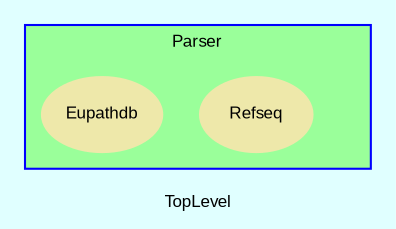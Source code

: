 digraph TopLevel {
    label = "TopLevel"
    compound = true
    fontname = Arial
    fontsize = 8
    bgcolor = lightcyan1
    node [
        color = black,
        fontname = Arial,
        fontsize = 8
    ]

    subgraph cluster_Parser {
        label = "Parser"
        fillcolor = palegreen1
        URL = "classes/Parser.html"
        color = blue
        fontname = Arial
        style = filled
        Parser [
            shape = plaintext,
            height = 0.01,
            width = 0.01,
            label = ""
        ]

        Parser__Refseq [
            fontcolor = black,
            shape = ellipse,
            URL = "classes/Parser/Refseq.html",
            color = palegoldenrod,
            style = filled,
            label = "Refseq"
        ]

        Parser__Eupathdb [
            fontcolor = black,
            shape = ellipse,
            URL = "classes/Parser/Eupathdb.html",
            color = palegoldenrod,
            style = filled,
            label = "Eupathdb"
        ]

    }

}

